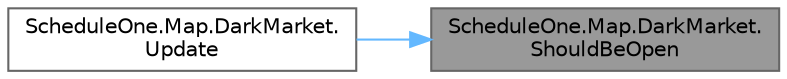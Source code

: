 digraph "ScheduleOne.Map.DarkMarket.ShouldBeOpen"
{
 // LATEX_PDF_SIZE
  bgcolor="transparent";
  edge [fontname=Helvetica,fontsize=10,labelfontname=Helvetica,labelfontsize=10];
  node [fontname=Helvetica,fontsize=10,shape=box,height=0.2,width=0.4];
  rankdir="RL";
  Node1 [id="Node000001",label="ScheduleOne.Map.DarkMarket.\lShouldBeOpen",height=0.2,width=0.4,color="gray40", fillcolor="grey60", style="filled", fontcolor="black",tooltip=" "];
  Node1 -> Node2 [id="edge1_Node000001_Node000002",dir="back",color="steelblue1",style="solid",tooltip=" "];
  Node2 [id="Node000002",label="ScheduleOne.Map.DarkMarket.\lUpdate",height=0.2,width=0.4,color="grey40", fillcolor="white", style="filled",URL="$class_schedule_one_1_1_map_1_1_dark_market.html#a51dba2b2639a05880c1f40e2314847ca",tooltip=" "];
}
